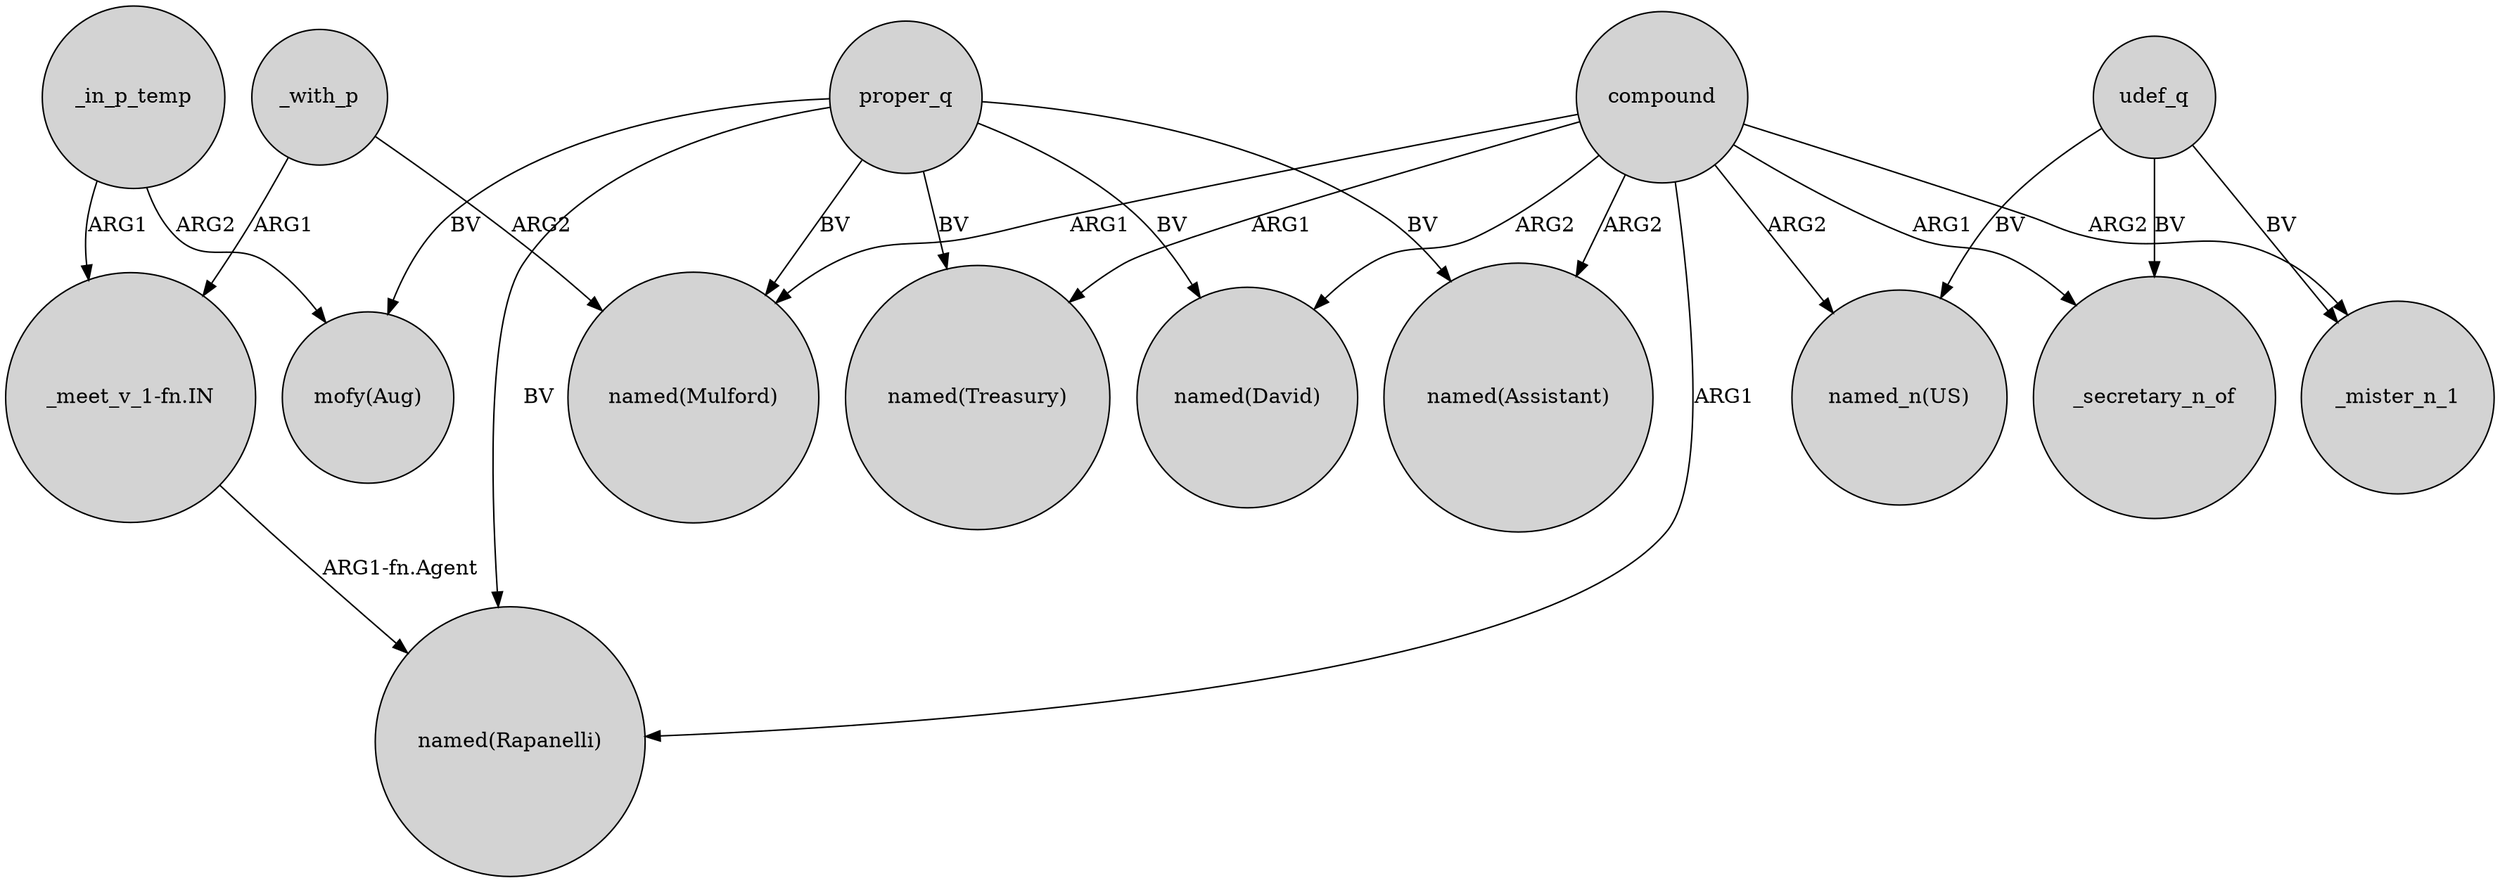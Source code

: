 digraph {
	node [shape=circle style=filled]
	udef_q -> _secretary_n_of [label=BV]
	compound -> "named(Rapanelli)" [label=ARG1]
	udef_q -> "named_n(US)" [label=BV]
	_with_p -> "named(Mulford)" [label=ARG2]
	compound -> _mister_n_1 [label=ARG2]
	udef_q -> _mister_n_1 [label=BV]
	proper_q -> "named(Assistant)" [label=BV]
	compound -> "named(Treasury)" [label=ARG1]
	compound -> "named_n(US)" [label=ARG2]
	compound -> "named(Assistant)" [label=ARG2]
	_in_p_temp -> "_meet_v_1-fn.IN" [label=ARG1]
	_in_p_temp -> "mofy(Aug)" [label=ARG2]
	compound -> "named(David)" [label=ARG2]
	proper_q -> "mofy(Aug)" [label=BV]
	proper_q -> "named(Mulford)" [label=BV]
	compound -> "named(Mulford)" [label=ARG1]
	proper_q -> "named(Treasury)" [label=BV]
	_with_p -> "_meet_v_1-fn.IN" [label=ARG1]
	"_meet_v_1-fn.IN" -> "named(Rapanelli)" [label="ARG1-fn.Agent"]
	proper_q -> "named(David)" [label=BV]
	compound -> _secretary_n_of [label=ARG1]
	proper_q -> "named(Rapanelli)" [label=BV]
}

